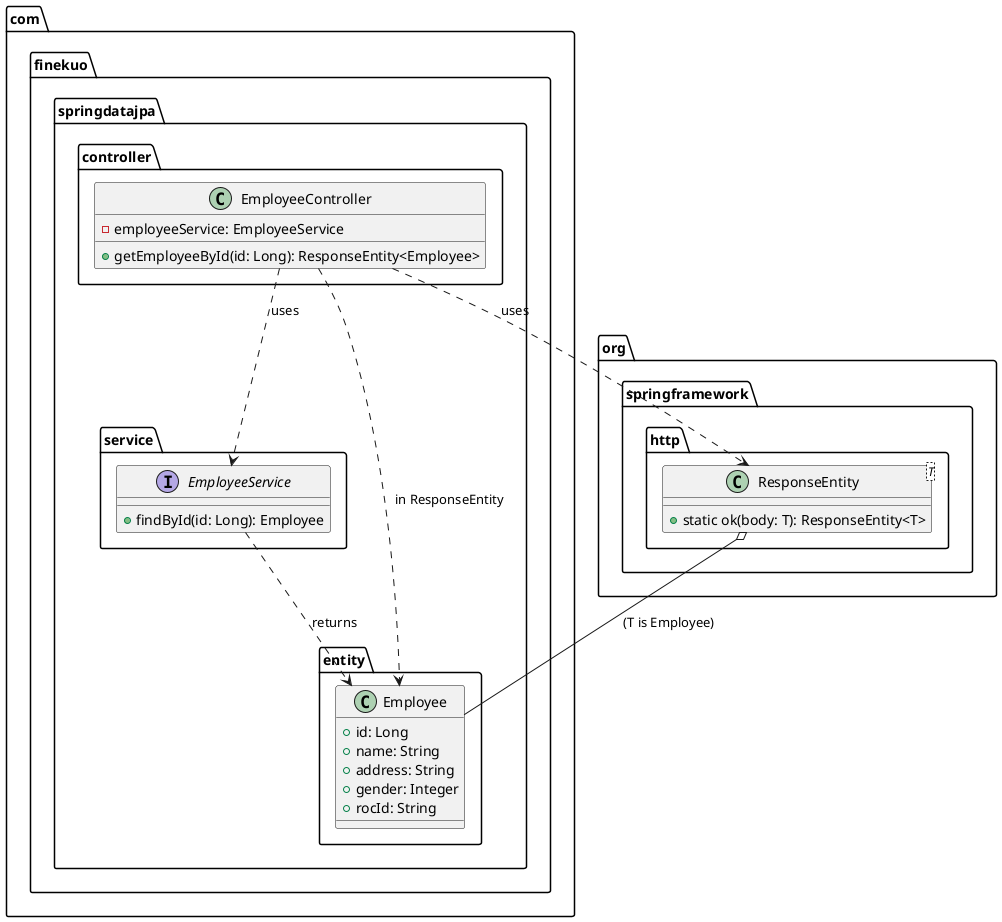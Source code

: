 @startuml
package com.finekuo.springdatajpa.controller {
  class EmployeeController {
    -employeeService: EmployeeService
    +getEmployeeById(id: Long): ResponseEntity<Employee>
  }
}

package com.finekuo.springdatajpa.service {
  interface EmployeeService {
    +findById(id: Long): Employee
  }
}

package com.finekuo.springdatajpa.entity {
  class Employee {
    +id: Long
    +name: String
    +address: String
    +gender: Integer
    +rocId: String
    ' other fields
  }
}

package org.springframework.http {
  class ResponseEntity<T> {
    +static ok(body: T): ResponseEntity<T>
  }
}

com.finekuo.springdatajpa.controller.EmployeeController ..> com.finekuo.springdatajpa.service.EmployeeService : uses
com.finekuo.springdatajpa.controller.EmployeeController ..> org.springframework.http.ResponseEntity : uses
com.finekuo.springdatajpa.controller.EmployeeController ..> com.finekuo.springdatajpa.entity.Employee : in ResponseEntity
com.finekuo.springdatajpa.service.EmployeeService ..> com.finekuo.springdatajpa.entity.Employee : returns
org.springframework.http.ResponseEntity o-- com.finekuo.springdatajpa.entity.Employee : (T is Employee)
@enduml
